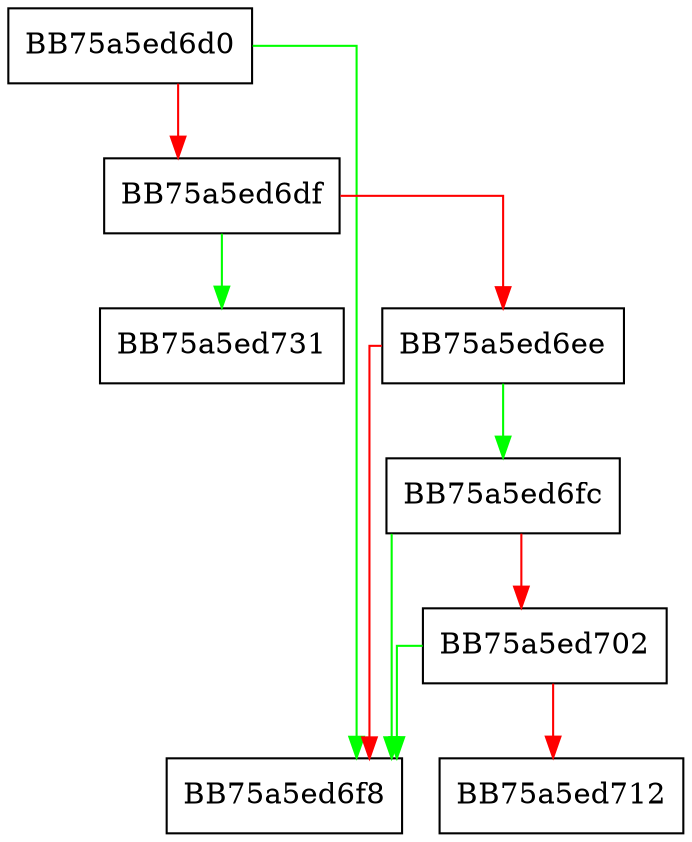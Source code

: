 digraph underflow {
  node [shape="box"];
  graph [splines=ortho];
  BB75a5ed6d0 -> BB75a5ed6f8 [color="green"];
  BB75a5ed6d0 -> BB75a5ed6df [color="red"];
  BB75a5ed6df -> BB75a5ed731 [color="green"];
  BB75a5ed6df -> BB75a5ed6ee [color="red"];
  BB75a5ed6ee -> BB75a5ed6fc [color="green"];
  BB75a5ed6ee -> BB75a5ed6f8 [color="red"];
  BB75a5ed6fc -> BB75a5ed6f8 [color="green"];
  BB75a5ed6fc -> BB75a5ed702 [color="red"];
  BB75a5ed702 -> BB75a5ed6f8 [color="green"];
  BB75a5ed702 -> BB75a5ed712 [color="red"];
}